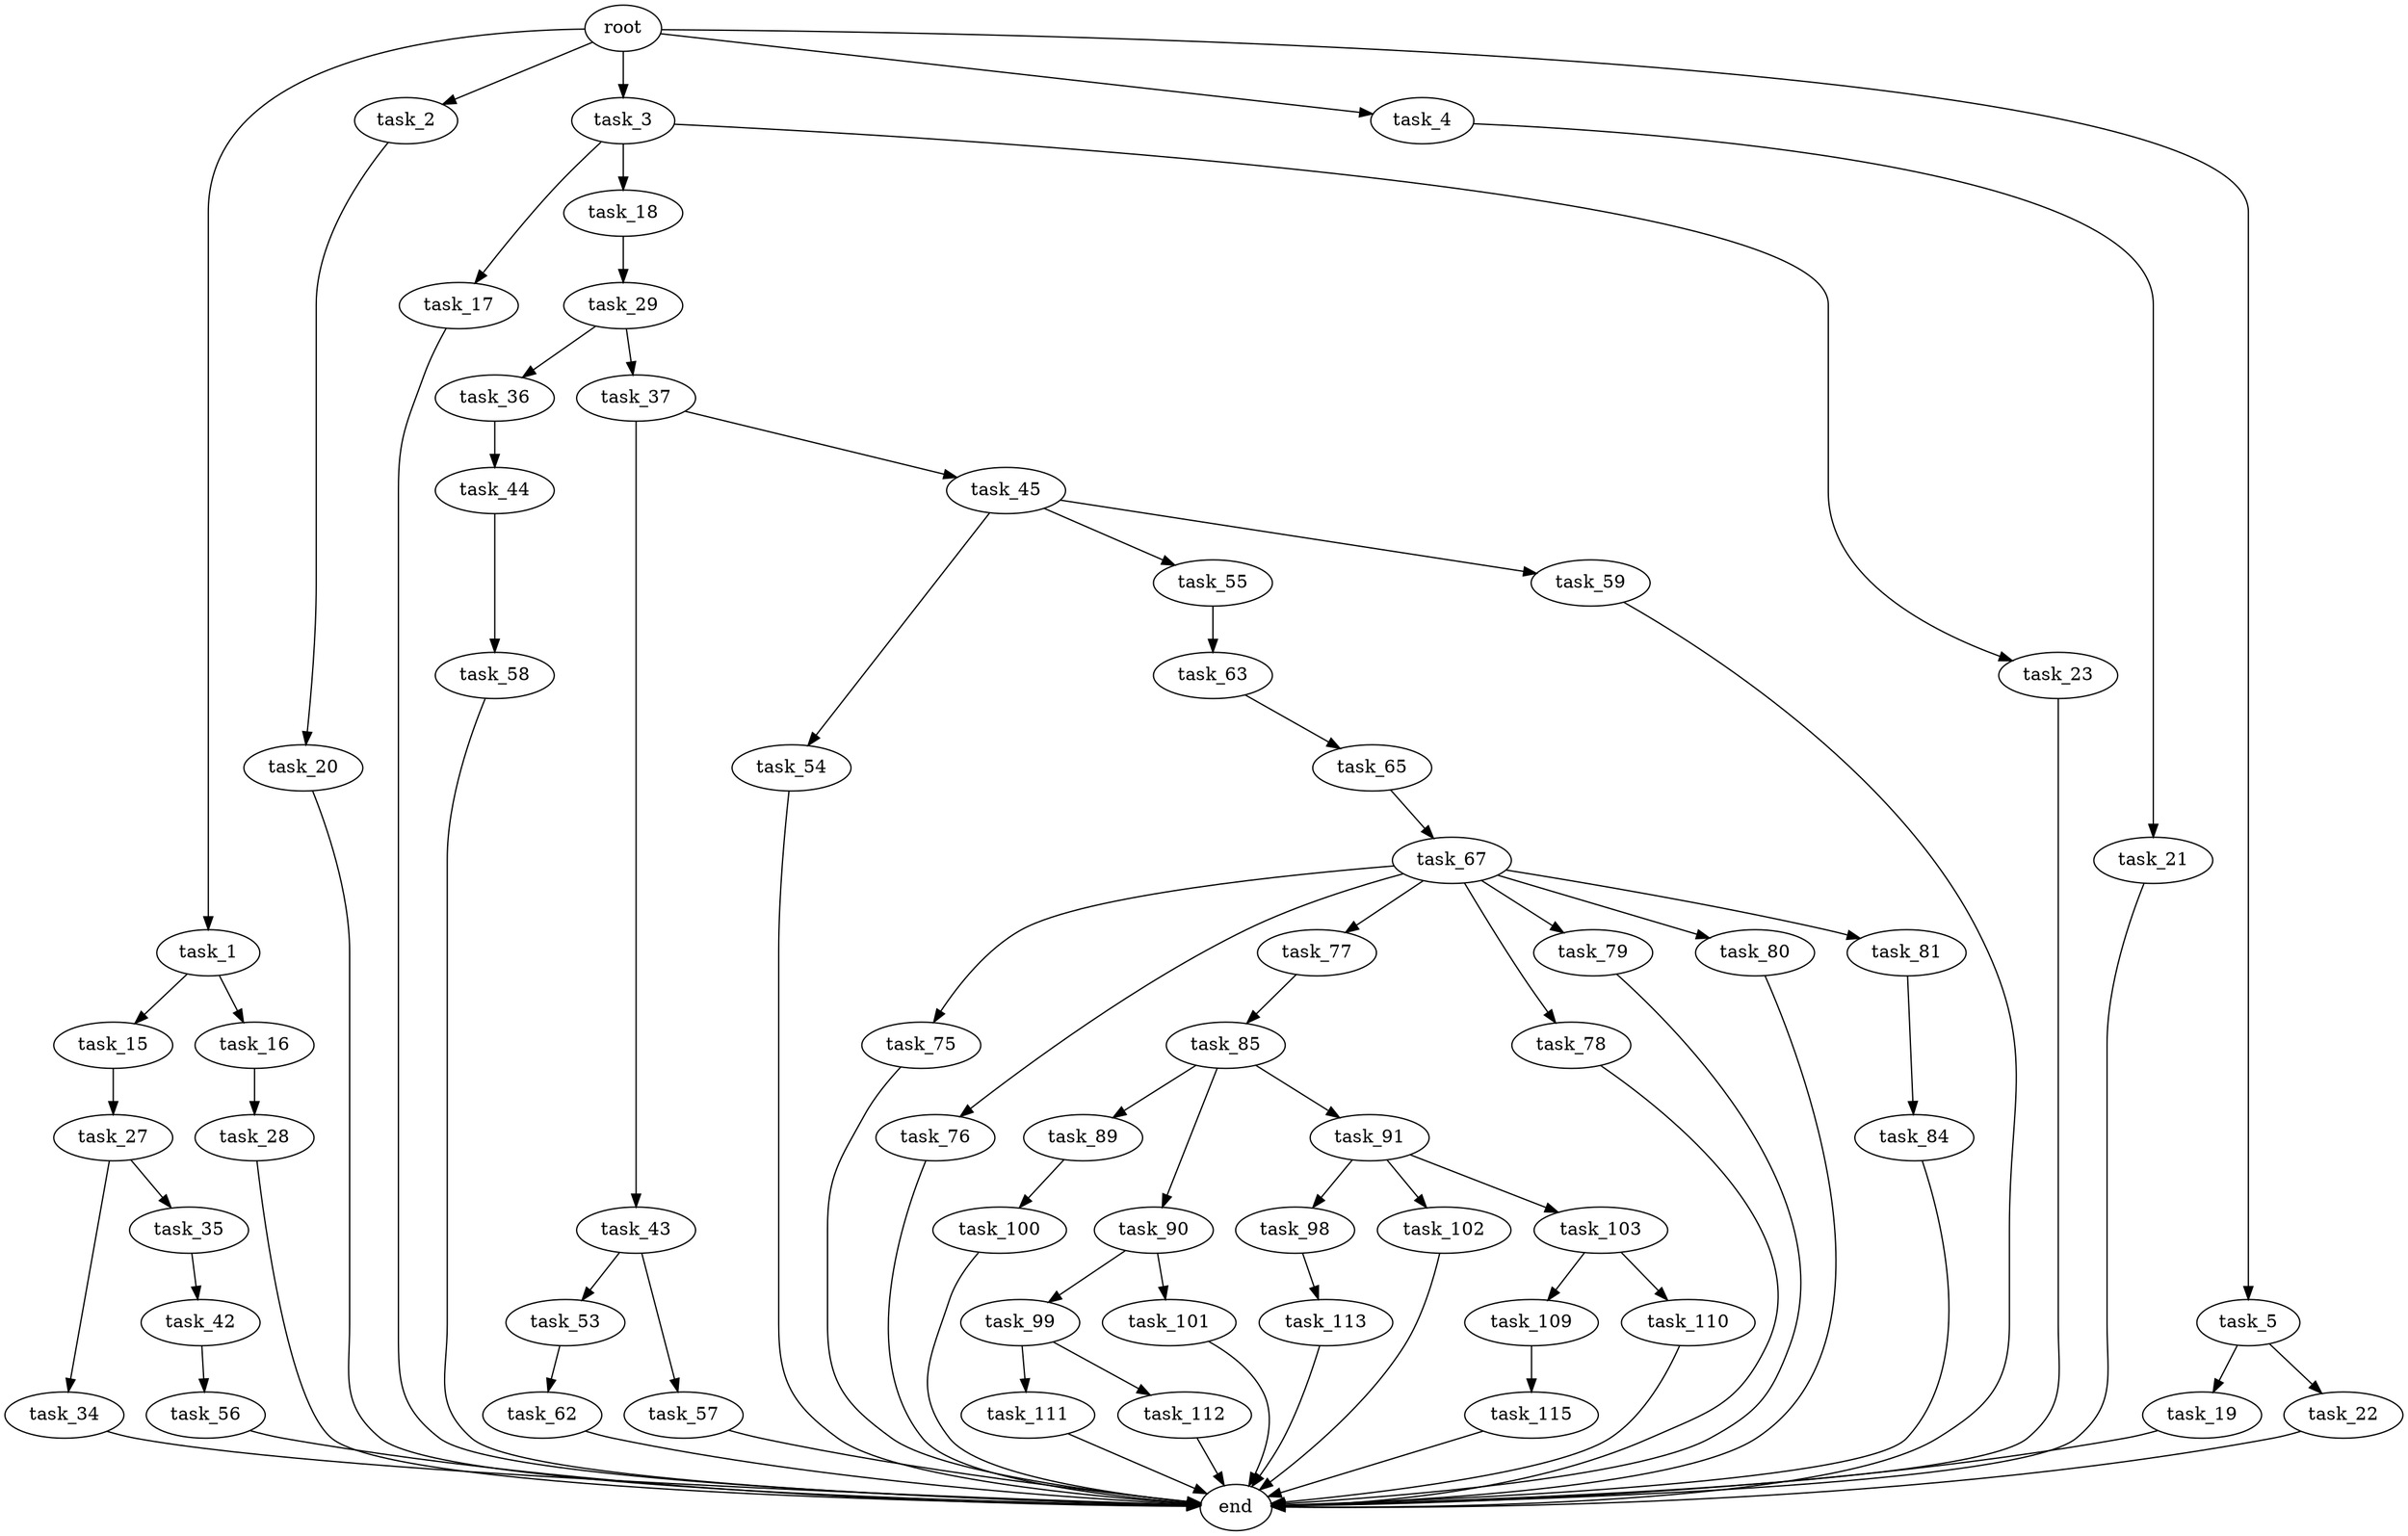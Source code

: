 digraph G {
  root [size="0.000000"];
  task_1 [size="559367000707.000000"];
  task_2 [size="26931651418.000000"];
  task_3 [size="111060993513.000000"];
  task_4 [size="134217728000.000000"];
  task_5 [size="68719476736.000000"];
  task_15 [size="8589934592.000000"];
  task_16 [size="19740480245.000000"];
  task_17 [size="14703025057.000000"];
  task_18 [size="982039338753.000000"];
  task_19 [size="32554735897.000000"];
  task_20 [size="175886799768.000000"];
  task_21 [size="380007970606.000000"];
  task_22 [size="19163688584.000000"];
  task_23 [size="561150522716.000000"];
  task_27 [size="28991029248.000000"];
  task_28 [size="775368317747.000000"];
  task_29 [size="6947785318.000000"];
  task_34 [size="28991029248.000000"];
  task_35 [size="232300279908.000000"];
  task_36 [size="289116165458.000000"];
  task_37 [size="68719476736.000000"];
  task_42 [size="21193839780.000000"];
  task_43 [size="26943904583.000000"];
  task_44 [size="3746522937.000000"];
  task_45 [size="213557628389.000000"];
  task_53 [size="134217728000.000000"];
  task_54 [size="231928233984.000000"];
  task_55 [size="231784406910.000000"];
  task_56 [size="34516768053.000000"];
  task_57 [size="722674584533.000000"];
  task_58 [size="231928233984.000000"];
  task_59 [size="782757789696.000000"];
  task_62 [size="1404932847551.000000"];
  task_63 [size="18339140692.000000"];
  task_65 [size="17321220220.000000"];
  task_67 [size="37438617346.000000"];
  task_75 [size="28991029248.000000"];
  task_76 [size="83285167998.000000"];
  task_77 [size="135484380996.000000"];
  task_78 [size="1628568960.000000"];
  task_79 [size="21941158653.000000"];
  task_80 [size="28991029248.000000"];
  task_81 [size="19402520510.000000"];
  task_84 [size="12987111956.000000"];
  task_85 [size="68719476736.000000"];
  task_89 [size="30060942811.000000"];
  task_90 [size="549755813888.000000"];
  task_91 [size="8589934592.000000"];
  task_98 [size="971276391.000000"];
  task_99 [size="113275533206.000000"];
  task_100 [size="765316754295.000000"];
  task_101 [size="549755813888.000000"];
  task_102 [size="18915779674.000000"];
  task_103 [size="134217728000.000000"];
  task_109 [size="424003729038.000000"];
  task_110 [size="68719476736.000000"];
  task_111 [size="1073741824000.000000"];
  task_112 [size="1533167852.000000"];
  task_113 [size="549755813888.000000"];
  task_115 [size="134217728000.000000"];
  end [size="0.000000"];

  root -> task_1 [size="1.000000"];
  root -> task_2 [size="1.000000"];
  root -> task_3 [size="1.000000"];
  root -> task_4 [size="1.000000"];
  root -> task_5 [size="1.000000"];
  task_1 -> task_15 [size="411041792.000000"];
  task_1 -> task_16 [size="411041792.000000"];
  task_2 -> task_20 [size="838860800.000000"];
  task_3 -> task_17 [size="75497472.000000"];
  task_3 -> task_18 [size="75497472.000000"];
  task_3 -> task_23 [size="75497472.000000"];
  task_4 -> task_21 [size="209715200.000000"];
  task_5 -> task_19 [size="134217728.000000"];
  task_5 -> task_22 [size="134217728.000000"];
  task_15 -> task_27 [size="33554432.000000"];
  task_16 -> task_28 [size="679477248.000000"];
  task_17 -> end [size="1.000000"];
  task_18 -> task_29 [size="838860800.000000"];
  task_19 -> end [size="1.000000"];
  task_20 -> end [size="1.000000"];
  task_21 -> end [size="1.000000"];
  task_22 -> end [size="1.000000"];
  task_23 -> end [size="1.000000"];
  task_27 -> task_34 [size="75497472.000000"];
  task_27 -> task_35 [size="75497472.000000"];
  task_28 -> end [size="1.000000"];
  task_29 -> task_36 [size="536870912.000000"];
  task_29 -> task_37 [size="536870912.000000"];
  task_34 -> end [size="1.000000"];
  task_35 -> task_42 [size="209715200.000000"];
  task_36 -> task_44 [size="209715200.000000"];
  task_37 -> task_43 [size="134217728.000000"];
  task_37 -> task_45 [size="134217728.000000"];
  task_42 -> task_56 [size="33554432.000000"];
  task_43 -> task_53 [size="679477248.000000"];
  task_43 -> task_57 [size="679477248.000000"];
  task_44 -> task_58 [size="134217728.000000"];
  task_45 -> task_54 [size="411041792.000000"];
  task_45 -> task_55 [size="411041792.000000"];
  task_45 -> task_59 [size="411041792.000000"];
  task_53 -> task_62 [size="209715200.000000"];
  task_54 -> end [size="1.000000"];
  task_55 -> task_63 [size="411041792.000000"];
  task_56 -> end [size="1.000000"];
  task_57 -> end [size="1.000000"];
  task_58 -> end [size="1.000000"];
  task_59 -> end [size="1.000000"];
  task_62 -> end [size="1.000000"];
  task_63 -> task_65 [size="411041792.000000"];
  task_65 -> task_67 [size="536870912.000000"];
  task_67 -> task_75 [size="679477248.000000"];
  task_67 -> task_76 [size="679477248.000000"];
  task_67 -> task_77 [size="679477248.000000"];
  task_67 -> task_78 [size="679477248.000000"];
  task_67 -> task_79 [size="679477248.000000"];
  task_67 -> task_80 [size="679477248.000000"];
  task_67 -> task_81 [size="679477248.000000"];
  task_75 -> end [size="1.000000"];
  task_76 -> end [size="1.000000"];
  task_77 -> task_85 [size="301989888.000000"];
  task_78 -> end [size="1.000000"];
  task_79 -> end [size="1.000000"];
  task_80 -> end [size="1.000000"];
  task_81 -> task_84 [size="33554432.000000"];
  task_84 -> end [size="1.000000"];
  task_85 -> task_89 [size="134217728.000000"];
  task_85 -> task_90 [size="134217728.000000"];
  task_85 -> task_91 [size="134217728.000000"];
  task_89 -> task_100 [size="838860800.000000"];
  task_90 -> task_99 [size="536870912.000000"];
  task_90 -> task_101 [size="536870912.000000"];
  task_91 -> task_98 [size="33554432.000000"];
  task_91 -> task_102 [size="33554432.000000"];
  task_91 -> task_103 [size="33554432.000000"];
  task_98 -> task_113 [size="33554432.000000"];
  task_99 -> task_111 [size="209715200.000000"];
  task_99 -> task_112 [size="209715200.000000"];
  task_100 -> end [size="1.000000"];
  task_101 -> end [size="1.000000"];
  task_102 -> end [size="1.000000"];
  task_103 -> task_109 [size="209715200.000000"];
  task_103 -> task_110 [size="209715200.000000"];
  task_109 -> task_115 [size="301989888.000000"];
  task_110 -> end [size="1.000000"];
  task_111 -> end [size="1.000000"];
  task_112 -> end [size="1.000000"];
  task_113 -> end [size="1.000000"];
  task_115 -> end [size="1.000000"];
}
